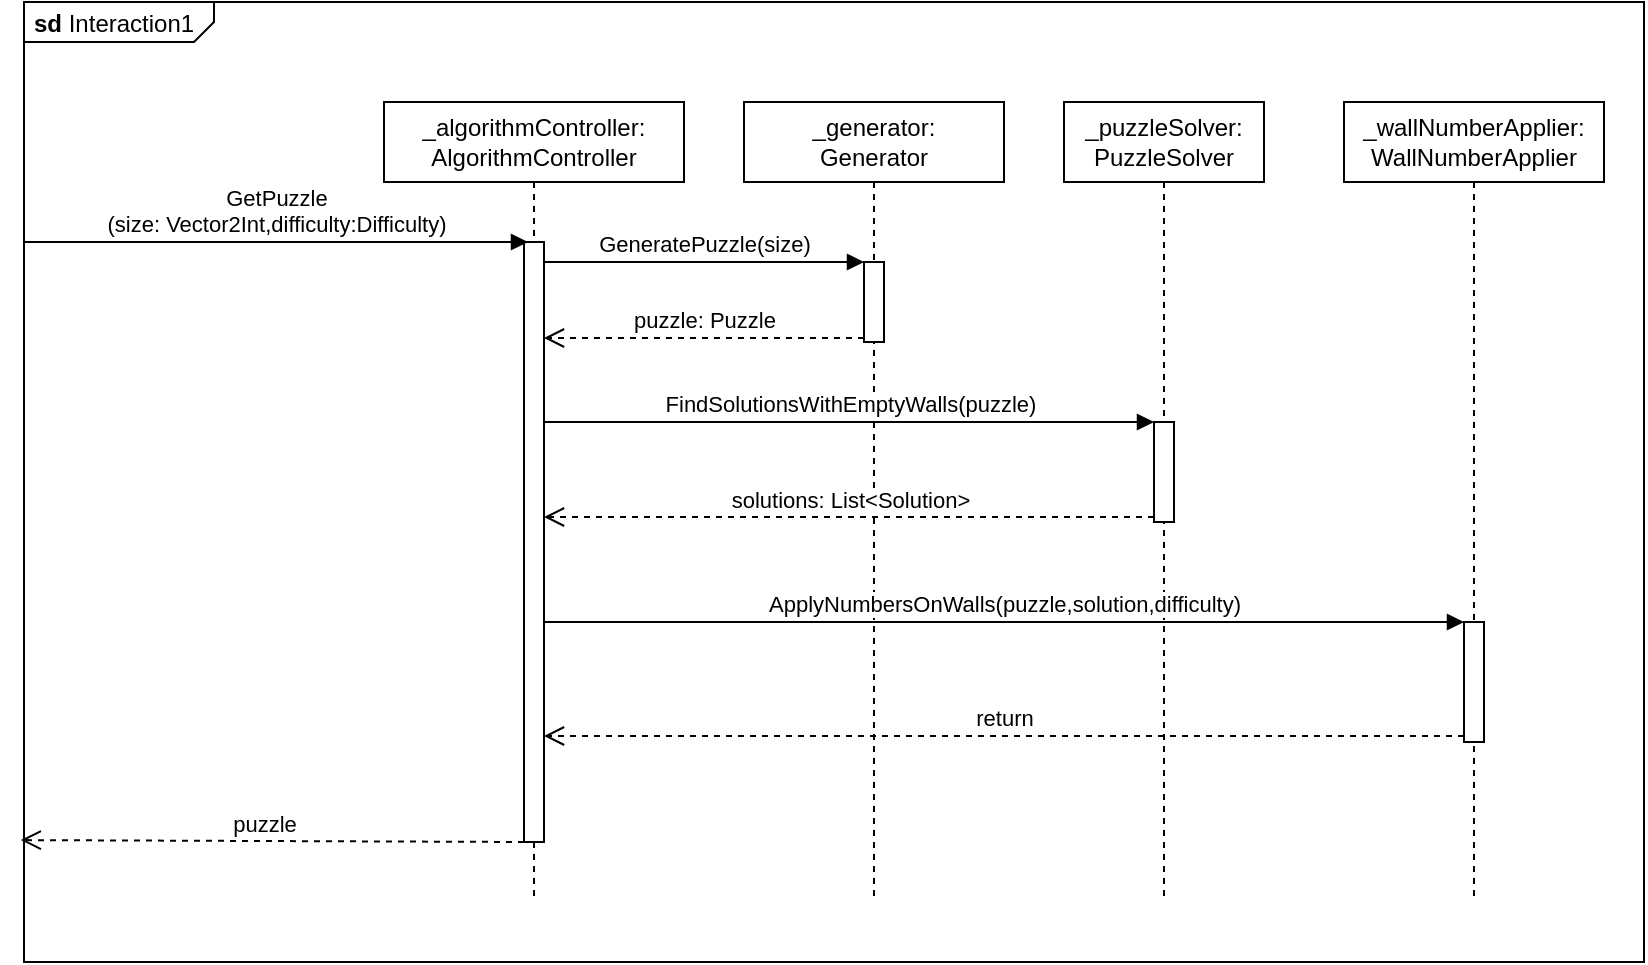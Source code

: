 <mxfile version="15.9.1" type="github" pages="2">
  <diagram id="HawYGxOwZoSXSO_nWjz8" name="PuzzleGeneration">
    <mxGraphModel dx="582" dy="1602" grid="1" gridSize="10" guides="1" tooltips="1" connect="1" arrows="1" fold="1" page="1" pageScale="1" pageWidth="827" pageHeight="1169" math="0" shadow="0">
      <root>
        <mxCell id="0" />
        <mxCell id="1" parent="0" />
        <mxCell id="ShhlYQ8N25jWdA-QBe1b-22" value="&lt;p style=&quot;margin:0px;margin-top:4px;margin-left:5px;text-align:left;&quot;&gt;&lt;b&gt;sd&lt;/b&gt;  Interaction1&lt;/p&gt;" style="html=1;shape=mxgraph.sysml.package;overflow=fill;labelX=95;align=left;spacingLeft=5;verticalAlign=top;spacingTop=-3;" parent="1" vertex="1">
          <mxGeometry x="40" y="70" width="810" height="480" as="geometry" />
        </mxCell>
        <mxCell id="ShhlYQ8N25jWdA-QBe1b-4" value="_algorithmController:&lt;div&gt;AlgorithmController&lt;/div&gt;" style="shape=umlLifeline;perimeter=lifelinePerimeter;whiteSpace=wrap;html=1;container=1;collapsible=0;recursiveResize=0;outlineConnect=0;" parent="1" vertex="1">
          <mxGeometry x="220" y="120" width="150" height="400" as="geometry" />
        </mxCell>
        <mxCell id="ShhlYQ8N25jWdA-QBe1b-5" value="" style="html=1;points=[];perimeter=orthogonalPerimeter;" parent="ShhlYQ8N25jWdA-QBe1b-4" vertex="1">
          <mxGeometry x="70" y="70" width="10" height="300" as="geometry" />
        </mxCell>
        <mxCell id="ShhlYQ8N25jWdA-QBe1b-7" value="puzzle" style="html=1;verticalAlign=bottom;endArrow=open;dashed=1;endSize=8;exitX=0;exitY=1;rounded=0;exitDx=0;exitDy=0;exitPerimeter=0;entryX=-0.002;entryY=0.873;entryDx=0;entryDy=0;entryPerimeter=0;" parent="1" source="ShhlYQ8N25jWdA-QBe1b-5" target="ShhlYQ8N25jWdA-QBe1b-22" edge="1">
          <mxGeometry x="0.035" relative="1" as="geometry">
            <mxPoint x="50" y="400" as="targetPoint" />
            <mxPoint as="offset" />
          </mxGeometry>
        </mxCell>
        <mxCell id="ShhlYQ8N25jWdA-QBe1b-6" value="&lt;div&gt;GetPuzzle&lt;/div&gt;&lt;div&gt;(size: Vector2Int,difficulty:Difficulty)&lt;/div&gt;" style="html=1;verticalAlign=bottom;endArrow=block;rounded=0;entryX=0.2;entryY=0;entryDx=0;entryDy=0;entryPerimeter=0;exitX=0;exitY=0.25;exitDx=0;exitDy=0;exitPerimeter=0;" parent="1" source="ShhlYQ8N25jWdA-QBe1b-22" target="ShhlYQ8N25jWdA-QBe1b-5" edge="1">
          <mxGeometry relative="1" as="geometry">
            <mxPoint x="50" y="190" as="sourcePoint" />
            <Array as="points">
              <mxPoint x="130" y="190" />
            </Array>
          </mxGeometry>
        </mxCell>
        <mxCell id="ShhlYQ8N25jWdA-QBe1b-9" value="&lt;div&gt;_generator:&lt;/div&gt;&lt;div&gt;Generator&lt;/div&gt;" style="shape=umlLifeline;perimeter=lifelinePerimeter;whiteSpace=wrap;html=1;container=1;collapsible=0;recursiveResize=0;outlineConnect=0;" parent="1" vertex="1">
          <mxGeometry x="400" y="120" width="130" height="400" as="geometry" />
        </mxCell>
        <mxCell id="ShhlYQ8N25jWdA-QBe1b-10" value="" style="html=1;points=[];perimeter=orthogonalPerimeter;" parent="ShhlYQ8N25jWdA-QBe1b-9" vertex="1">
          <mxGeometry x="60" y="80" width="10" height="40" as="geometry" />
        </mxCell>
        <mxCell id="ShhlYQ8N25jWdA-QBe1b-11" value="GeneratePuzzle(size)" style="html=1;verticalAlign=bottom;endArrow=block;entryX=0;entryY=0;rounded=0;" parent="1" source="ShhlYQ8N25jWdA-QBe1b-5" target="ShhlYQ8N25jWdA-QBe1b-10" edge="1">
          <mxGeometry relative="1" as="geometry">
            <mxPoint x="415" y="200" as="sourcePoint" />
          </mxGeometry>
        </mxCell>
        <mxCell id="ShhlYQ8N25jWdA-QBe1b-12" value="puzzle: Puzzle" style="html=1;verticalAlign=bottom;endArrow=open;dashed=1;endSize=8;exitX=0;exitY=0.95;rounded=0;" parent="1" source="ShhlYQ8N25jWdA-QBe1b-10" target="ShhlYQ8N25jWdA-QBe1b-5" edge="1">
          <mxGeometry relative="1" as="geometry">
            <mxPoint x="415" y="276" as="targetPoint" />
          </mxGeometry>
        </mxCell>
        <mxCell id="ShhlYQ8N25jWdA-QBe1b-13" value="&lt;div&gt;_puzzleSolver:&lt;/div&gt;&lt;div&gt;PuzzleSolver&lt;/div&gt;" style="shape=umlLifeline;perimeter=lifelinePerimeter;whiteSpace=wrap;html=1;container=1;collapsible=0;recursiveResize=0;outlineConnect=0;" parent="1" vertex="1">
          <mxGeometry x="560" y="120" width="100" height="400" as="geometry" />
        </mxCell>
        <mxCell id="ShhlYQ8N25jWdA-QBe1b-14" value="" style="html=1;points=[];perimeter=orthogonalPerimeter;" parent="ShhlYQ8N25jWdA-QBe1b-13" vertex="1">
          <mxGeometry x="45" y="160" width="10" height="50" as="geometry" />
        </mxCell>
        <mxCell id="ShhlYQ8N25jWdA-QBe1b-15" value="FindSolutionsWithEmptyWalls(puzzle)" style="html=1;verticalAlign=bottom;endArrow=block;entryX=0;entryY=0;rounded=0;" parent="1" source="ShhlYQ8N25jWdA-QBe1b-5" target="ShhlYQ8N25jWdA-QBe1b-14" edge="1">
          <mxGeometry relative="1" as="geometry">
            <mxPoint x="535" y="255" as="sourcePoint" />
          </mxGeometry>
        </mxCell>
        <mxCell id="ShhlYQ8N25jWdA-QBe1b-16" value="solutions: List&amp;lt;Solution&amp;gt;" style="html=1;verticalAlign=bottom;endArrow=open;dashed=1;endSize=8;exitX=0;exitY=0.95;rounded=0;" parent="1" source="ShhlYQ8N25jWdA-QBe1b-14" target="ShhlYQ8N25jWdA-QBe1b-5" edge="1">
          <mxGeometry relative="1" as="geometry">
            <mxPoint x="535" y="331" as="targetPoint" />
          </mxGeometry>
        </mxCell>
        <mxCell id="ShhlYQ8N25jWdA-QBe1b-17" value="&lt;div&gt;_wallNumberApplier:&lt;/div&gt;&lt;div&gt;WallNumberApplier&lt;br&gt;&lt;/div&gt;" style="shape=umlLifeline;perimeter=lifelinePerimeter;whiteSpace=wrap;html=1;container=1;collapsible=0;recursiveResize=0;outlineConnect=0;" parent="1" vertex="1">
          <mxGeometry x="700" y="120" width="130" height="400" as="geometry" />
        </mxCell>
        <mxCell id="ShhlYQ8N25jWdA-QBe1b-18" value="" style="html=1;points=[];perimeter=orthogonalPerimeter;" parent="ShhlYQ8N25jWdA-QBe1b-17" vertex="1">
          <mxGeometry x="60" y="260" width="10" height="60" as="geometry" />
        </mxCell>
        <mxCell id="ShhlYQ8N25jWdA-QBe1b-19" value="ApplyNumbersOnWalls(puzzle,solution,difficulty)" style="html=1;verticalAlign=bottom;endArrow=block;rounded=0;" parent="1" source="ShhlYQ8N25jWdA-QBe1b-5" target="ShhlYQ8N25jWdA-QBe1b-18" edge="1">
          <mxGeometry relative="1" as="geometry">
            <mxPoint x="690" y="330" as="sourcePoint" />
          </mxGeometry>
        </mxCell>
        <mxCell id="ShhlYQ8N25jWdA-QBe1b-20" value="return" style="html=1;verticalAlign=bottom;endArrow=open;dashed=1;endSize=8;exitX=0;exitY=0.95;rounded=0;" parent="1" source="ShhlYQ8N25jWdA-QBe1b-18" target="ShhlYQ8N25jWdA-QBe1b-5" edge="1">
          <mxGeometry relative="1" as="geometry">
            <mxPoint x="690" y="406" as="targetPoint" />
          </mxGeometry>
        </mxCell>
      </root>
    </mxGraphModel>
  </diagram>
  <diagram id="IiKYEeXC0ZLZGqZIkYaB" name="GameStateMachine">
    <mxGraphModel dx="1409" dy="2771" grid="1" gridSize="10" guides="1" tooltips="1" connect="1" arrows="1" fold="1" page="1" pageScale="1" pageWidth="827" pageHeight="1169" math="0" shadow="0">
      <root>
        <mxCell id="UYJdE5DR4Z86xC8_JvfH-0" />
        <mxCell id="UYJdE5DR4Z86xC8_JvfH-1" parent="UYJdE5DR4Z86xC8_JvfH-0" />
        <mxCell id="YwjbWvlAt9IeA6TG_HPO-6" style="edgeStyle=orthogonalEdgeStyle;rounded=0;orthogonalLoop=1;jettySize=auto;html=1;endSize=12;endArrow=open;endFill=0;fontSize=14;" edge="1" parent="UYJdE5DR4Z86xC8_JvfH-1" source="YwjbWvlAt9IeA6TG_HPO-1" target="YwjbWvlAt9IeA6TG_HPO-3">
          <mxGeometry relative="1" as="geometry" />
        </mxCell>
        <mxCell id="YwjbWvlAt9IeA6TG_HPO-1" value="" style="shape=ellipse;html=1;fillColor=#000000;fontSize=14;fontColor=#ffffff;" vertex="1" parent="UYJdE5DR4Z86xC8_JvfH-1">
          <mxGeometry x="-730" y="-750" width="40" height="40" as="geometry" />
        </mxCell>
        <mxCell id="YwjbWvlAt9IeA6TG_HPO-2" value="" style="shape=mxgraph.sysml.actFinal;html=1;verticalLabelPosition=bottom;labelBackgroundColor=#ffffff;verticalAlign=top;fontSize=14;" vertex="1" parent="UYJdE5DR4Z86xC8_JvfH-1">
          <mxGeometry x="-300" y="-520" width="40" height="40" as="geometry" />
        </mxCell>
        <mxCell id="YwjbWvlAt9IeA6TG_HPO-7" style="edgeStyle=orthogonalEdgeStyle;rounded=0;orthogonalLoop=1;jettySize=auto;html=1;endSize=12;endArrow=open;endFill=0;fontSize=14;" edge="1" parent="UYJdE5DR4Z86xC8_JvfH-1" source="YwjbWvlAt9IeA6TG_HPO-3" target="YwjbWvlAt9IeA6TG_HPO-4">
          <mxGeometry relative="1" as="geometry" />
        </mxCell>
        <mxCell id="YwjbWvlAt9IeA6TG_HPO-3" value="GameStart" style="shape=rect;rounded=1;html=1;whiteSpace=wrap;align=center;fontSize=14;" vertex="1" parent="UYJdE5DR4Z86xC8_JvfH-1">
          <mxGeometry x="-650" y="-750" width="100" height="40" as="geometry" />
        </mxCell>
        <mxCell id="YwjbWvlAt9IeA6TG_HPO-8" value="&lt;div&gt;Lámpa &lt;br&gt;&lt;/div&gt;&lt;div&gt;elhelyezés&lt;/div&gt;" style="edgeStyle=orthogonalEdgeStyle;rounded=0;orthogonalLoop=1;jettySize=auto;html=1;endSize=12;endArrow=open;endFill=0;fontSize=14;" edge="1" parent="UYJdE5DR4Z86xC8_JvfH-1" source="YwjbWvlAt9IeA6TG_HPO-4" target="YwjbWvlAt9IeA6TG_HPO-5">
          <mxGeometry x="-0.143" y="-40" relative="1" as="geometry">
            <mxPoint as="offset" />
          </mxGeometry>
        </mxCell>
        <mxCell id="YwjbWvlAt9IeA6TG_HPO-4" value="ActionPhase" style="shape=rect;rounded=1;html=1;whiteSpace=wrap;align=center;fontSize=14;" vertex="1" parent="UYJdE5DR4Z86xC8_JvfH-1">
          <mxGeometry x="-510" y="-750" width="100" height="40" as="geometry" />
        </mxCell>
        <mxCell id="YwjbWvlAt9IeA6TG_HPO-5" value="EndTurnPhase" style="shape=rect;rounded=1;html=1;whiteSpace=wrap;align=center;fontSize=14;" vertex="1" parent="UYJdE5DR4Z86xC8_JvfH-1">
          <mxGeometry x="-510" y="-640" width="100" height="40" as="geometry" />
        </mxCell>
        <mxCell id="YwjbWvlAt9IeA6TG_HPO-10" value="" style="edgeStyle=elbowEdgeStyle;html=1;elbow=horizontal;align=right;verticalAlign=bottom;rounded=0;labelBackgroundColor=none;endArrow=open;endSize=12;fontSize=14;" edge="1" target="YwjbWvlAt9IeA6TG_HPO-14" parent="UYJdE5DR4Z86xC8_JvfH-1" source="YwjbWvlAt9IeA6TG_HPO-5">
          <mxGeometry relative="1" as="geometry">
            <mxPoint x="-460" y="-550" as="sourcePoint" />
            <mxPoint x="-300" y="-620" as="targetPoint" />
          </mxGeometry>
        </mxCell>
        <mxCell id="YwjbWvlAt9IeA6TG_HPO-11" value="Igen" style="edgeStyle=elbowEdgeStyle;html=1;elbow=vertical;align=right;endArrow=open;rounded=0;labelBackgroundColor=none;endSize=12;fontSize=14;" edge="1" source="YwjbWvlAt9IeA6TG_HPO-14" parent="UYJdE5DR4Z86xC8_JvfH-1" target="YwjbWvlAt9IeA6TG_HPO-2">
          <mxGeometry y="-20" relative="1" as="geometry">
            <mxPoint x="-460" y="-450" as="targetPoint" />
            <mxPoint x="-280" y="-600" as="sourcePoint" />
            <mxPoint as="offset" />
          </mxGeometry>
        </mxCell>
        <mxCell id="YwjbWvlAt9IeA6TG_HPO-12" value="Nem" style="edgeStyle=elbowEdgeStyle;html=1;elbow=vertical;align=left;endArrow=open;rounded=0;labelBackgroundColor=none;verticalAlign=bottom;endSize=12;startArrow=none;exitX=0.5;exitY=0;exitDx=0;exitDy=0;fontSize=14;" edge="1" source="YwjbWvlAt9IeA6TG_HPO-14" parent="UYJdE5DR4Z86xC8_JvfH-1" target="YwjbWvlAt9IeA6TG_HPO-4">
          <mxGeometry x="0.273" y="-10" relative="1" as="geometry">
            <mxPoint x="-330" y="-450" as="targetPoint" />
            <mxPoint x="-280" y="-640" as="sourcePoint" />
            <Array as="points">
              <mxPoint x="-330" y="-730" />
              <mxPoint x="-320" y="-600" />
            </Array>
            <mxPoint as="offset" />
          </mxGeometry>
        </mxCell>
        <mxCell id="YwjbWvlAt9IeA6TG_HPO-14" value="A megoldás helyes?" style="rhombus;whiteSpace=wrap;html=1;fontSize=14;" vertex="1" parent="UYJdE5DR4Z86xC8_JvfH-1">
          <mxGeometry x="-335" y="-660" width="110" height="80" as="geometry" />
        </mxCell>
      </root>
    </mxGraphModel>
  </diagram>
</mxfile>
